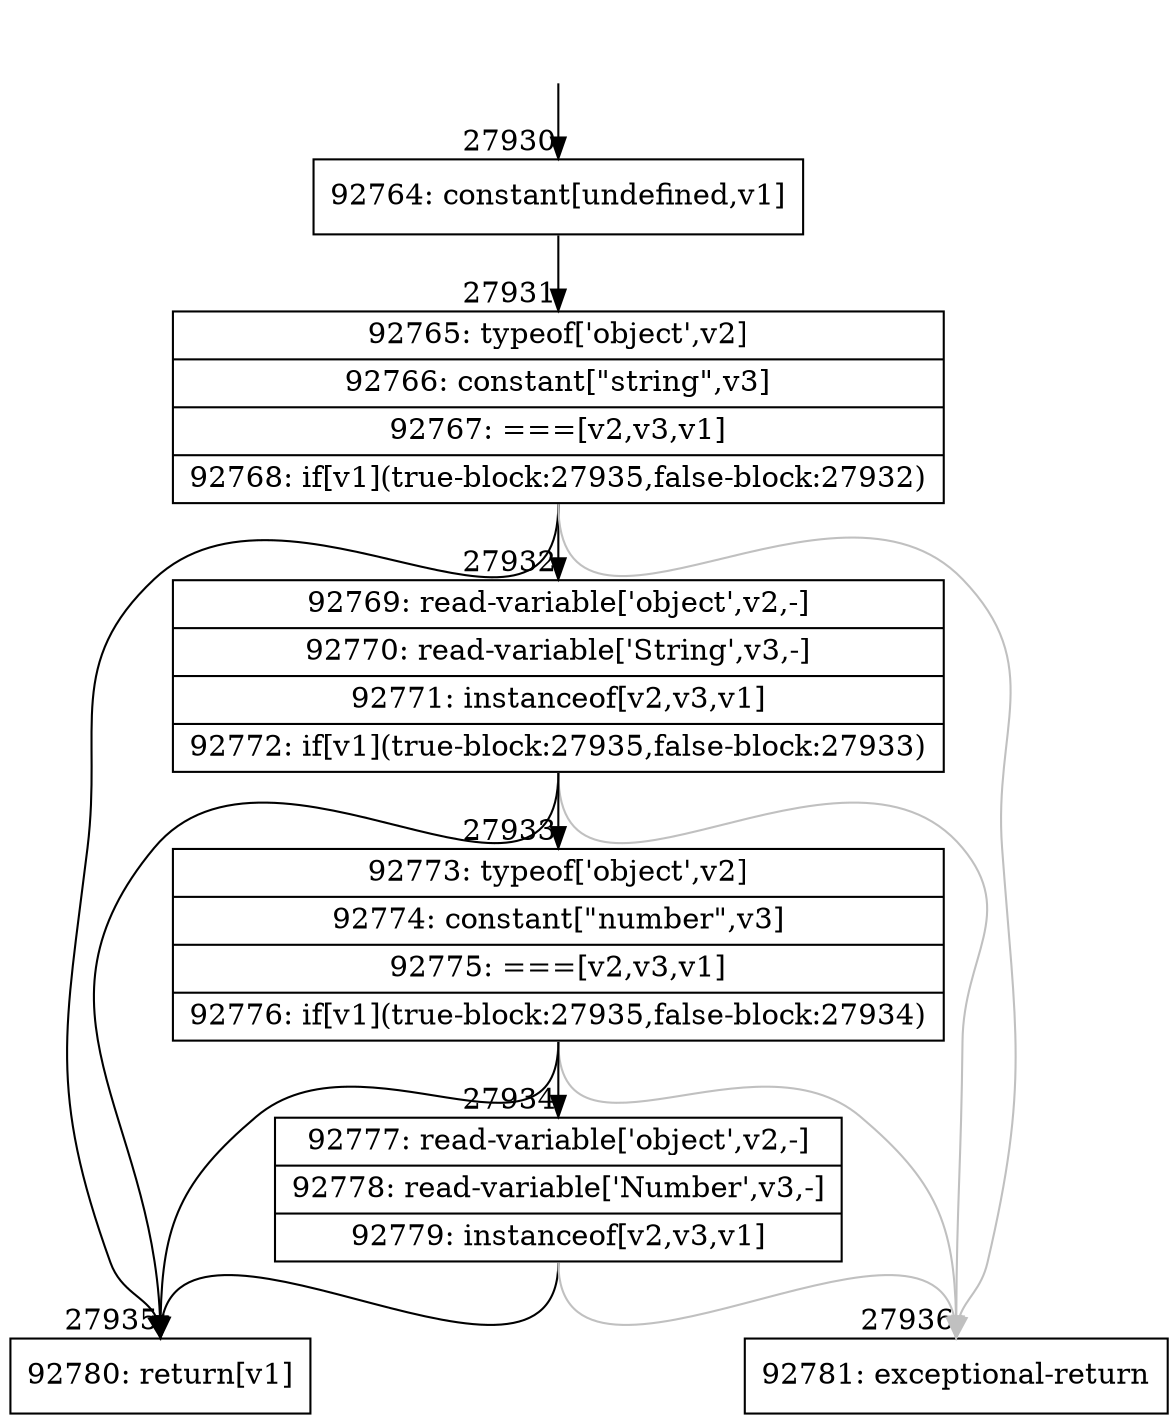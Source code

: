 digraph {
rankdir="TD"
BB_entry2444[shape=none,label=""];
BB_entry2444 -> BB27930 [tailport=s, headport=n, headlabel="    27930"]
BB27930 [shape=record label="{92764: constant[undefined,v1]}" ] 
BB27930 -> BB27931 [tailport=s, headport=n, headlabel="      27931"]
BB27931 [shape=record label="{92765: typeof['object',v2]|92766: constant[\"string\",v3]|92767: ===[v2,v3,v1]|92768: if[v1](true-block:27935,false-block:27932)}" ] 
BB27931 -> BB27935 [tailport=s, headport=n, headlabel="      27935"]
BB27931 -> BB27932 [tailport=s, headport=n, headlabel="      27932"]
BB27931 -> BB27936 [tailport=s, headport=n, color=gray, headlabel="      27936"]
BB27932 [shape=record label="{92769: read-variable['object',v2,-]|92770: read-variable['String',v3,-]|92771: instanceof[v2,v3,v1]|92772: if[v1](true-block:27935,false-block:27933)}" ] 
BB27932 -> BB27935 [tailport=s, headport=n]
BB27932 -> BB27933 [tailport=s, headport=n, headlabel="      27933"]
BB27932 -> BB27936 [tailport=s, headport=n, color=gray]
BB27933 [shape=record label="{92773: typeof['object',v2]|92774: constant[\"number\",v3]|92775: ===[v2,v3,v1]|92776: if[v1](true-block:27935,false-block:27934)}" ] 
BB27933 -> BB27935 [tailport=s, headport=n]
BB27933 -> BB27934 [tailport=s, headport=n, headlabel="      27934"]
BB27933 -> BB27936 [tailport=s, headport=n, color=gray]
BB27934 [shape=record label="{92777: read-variable['object',v2,-]|92778: read-variable['Number',v3,-]|92779: instanceof[v2,v3,v1]}" ] 
BB27934 -> BB27935 [tailport=s, headport=n]
BB27934 -> BB27936 [tailport=s, headport=n, color=gray]
BB27935 [shape=record label="{92780: return[v1]}" ] 
BB27936 [shape=record label="{92781: exceptional-return}" ] 
//#$~ 50096
}
